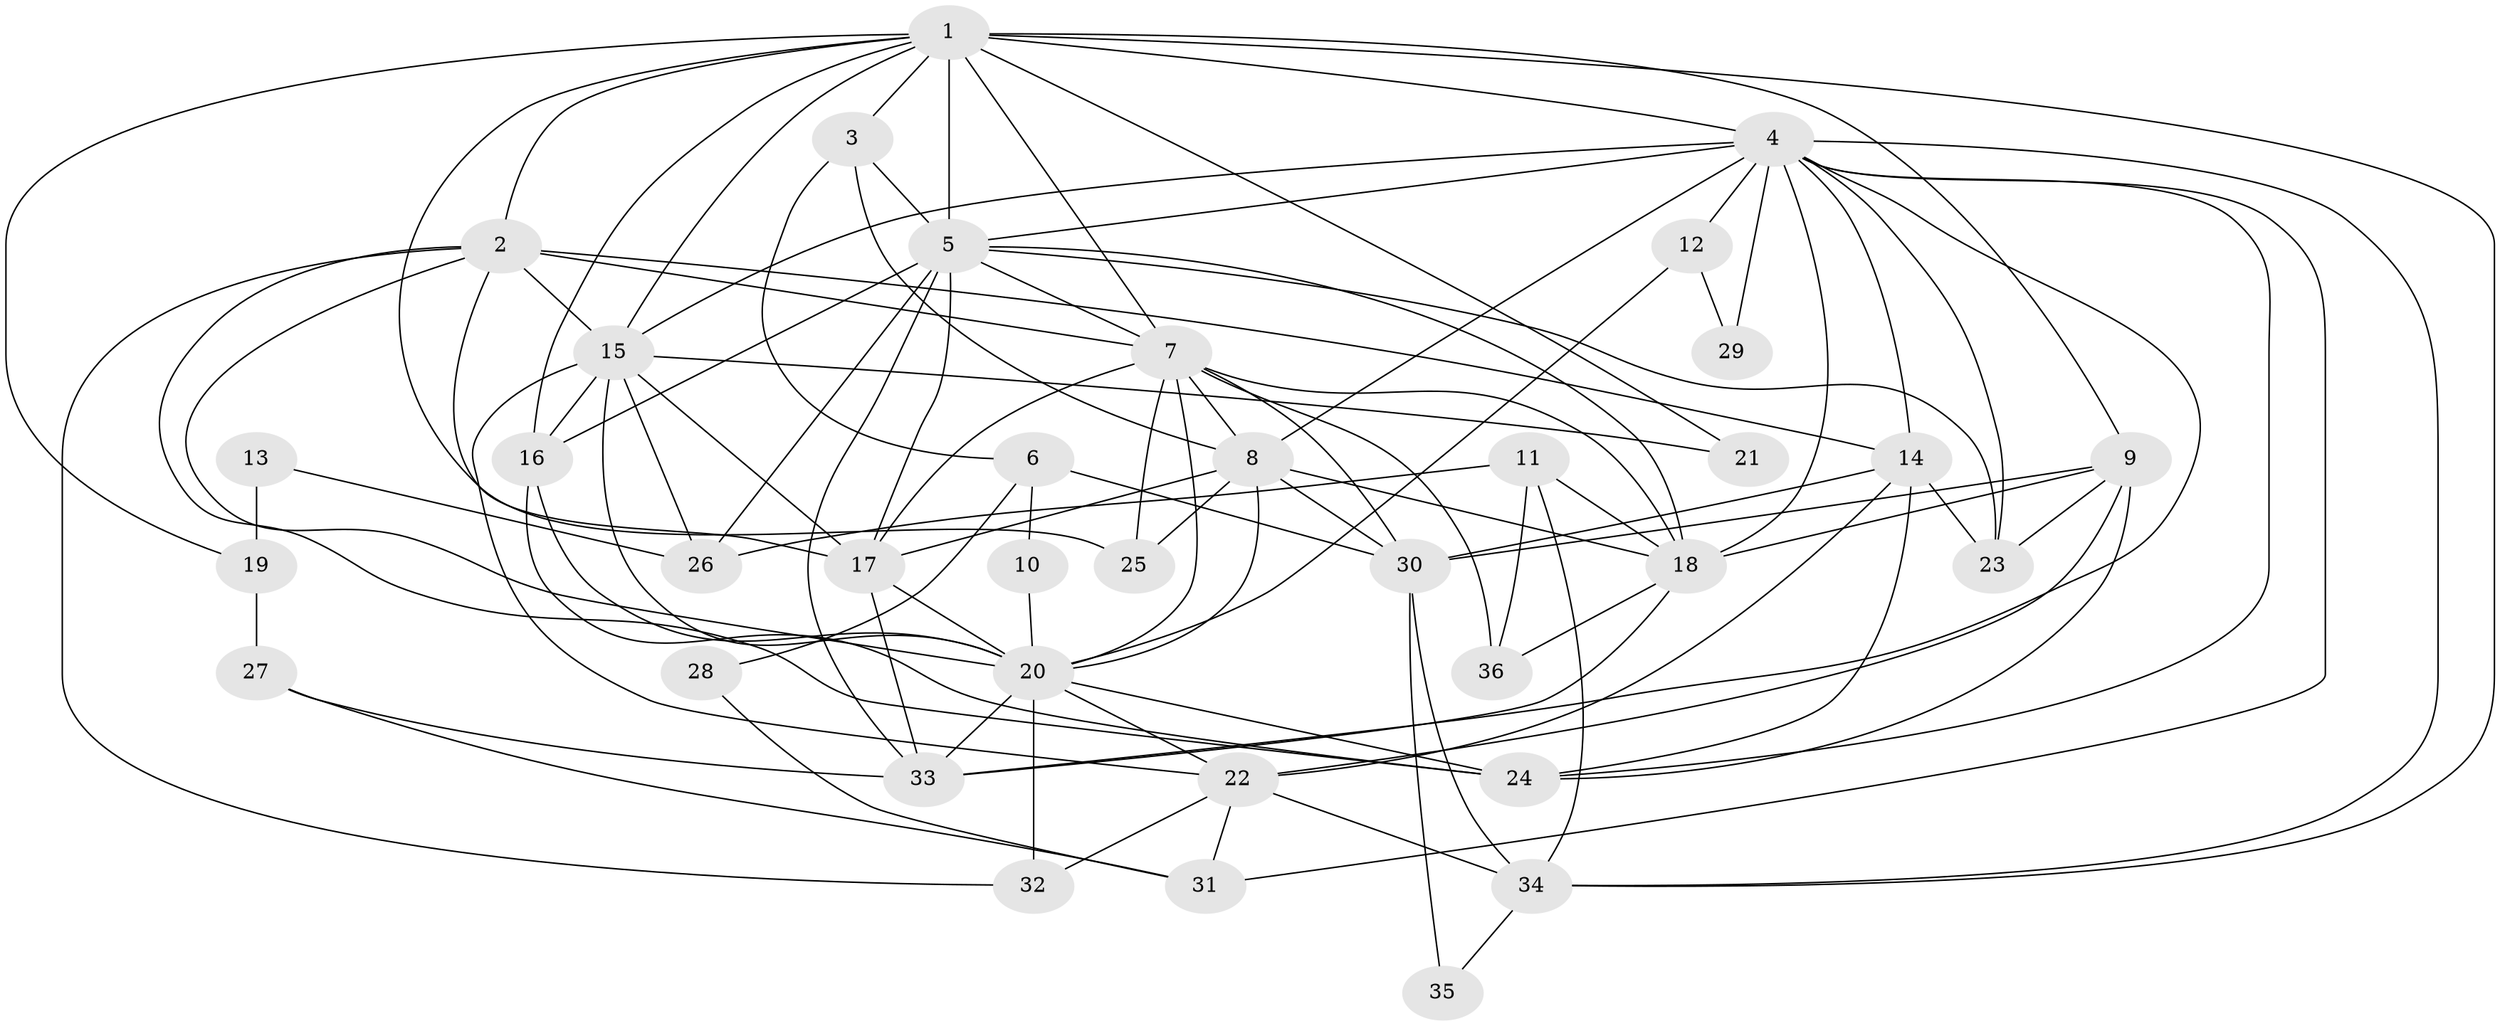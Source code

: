 // original degree distribution, {4: 0.2222222222222222, 3: 0.3, 5: 0.16666666666666666, 7: 0.044444444444444446, 2: 0.13333333333333333, 6: 0.13333333333333333}
// Generated by graph-tools (version 1.1) at 2025/51/03/04/25 22:51:04]
// undirected, 36 vertices, 100 edges
graph export_dot {
  node [color=gray90,style=filled];
  1;
  2;
  3;
  4;
  5;
  6;
  7;
  8;
  9;
  10;
  11;
  12;
  13;
  14;
  15;
  16;
  17;
  18;
  19;
  20;
  21;
  22;
  23;
  24;
  25;
  26;
  27;
  28;
  29;
  30;
  31;
  32;
  33;
  34;
  35;
  36;
  1 -- 2 [weight=1.0];
  1 -- 3 [weight=1.0];
  1 -- 4 [weight=2.0];
  1 -- 5 [weight=1.0];
  1 -- 7 [weight=1.0];
  1 -- 9 [weight=2.0];
  1 -- 15 [weight=2.0];
  1 -- 16 [weight=1.0];
  1 -- 19 [weight=1.0];
  1 -- 21 [weight=1.0];
  1 -- 25 [weight=1.0];
  1 -- 34 [weight=1.0];
  2 -- 7 [weight=1.0];
  2 -- 14 [weight=1.0];
  2 -- 15 [weight=2.0];
  2 -- 17 [weight=1.0];
  2 -- 20 [weight=1.0];
  2 -- 24 [weight=1.0];
  2 -- 32 [weight=1.0];
  3 -- 5 [weight=1.0];
  3 -- 6 [weight=1.0];
  3 -- 8 [weight=1.0];
  4 -- 5 [weight=1.0];
  4 -- 8 [weight=2.0];
  4 -- 12 [weight=1.0];
  4 -- 14 [weight=1.0];
  4 -- 15 [weight=1.0];
  4 -- 18 [weight=1.0];
  4 -- 23 [weight=1.0];
  4 -- 24 [weight=1.0];
  4 -- 29 [weight=1.0];
  4 -- 31 [weight=1.0];
  4 -- 33 [weight=1.0];
  4 -- 34 [weight=1.0];
  5 -- 7 [weight=1.0];
  5 -- 16 [weight=1.0];
  5 -- 17 [weight=1.0];
  5 -- 18 [weight=1.0];
  5 -- 23 [weight=1.0];
  5 -- 26 [weight=1.0];
  5 -- 33 [weight=2.0];
  6 -- 10 [weight=1.0];
  6 -- 28 [weight=1.0];
  6 -- 30 [weight=1.0];
  7 -- 8 [weight=1.0];
  7 -- 17 [weight=1.0];
  7 -- 18 [weight=2.0];
  7 -- 20 [weight=1.0];
  7 -- 25 [weight=1.0];
  7 -- 30 [weight=1.0];
  7 -- 36 [weight=1.0];
  8 -- 17 [weight=2.0];
  8 -- 18 [weight=1.0];
  8 -- 20 [weight=1.0];
  8 -- 25 [weight=1.0];
  8 -- 30 [weight=1.0];
  9 -- 18 [weight=1.0];
  9 -- 22 [weight=2.0];
  9 -- 23 [weight=1.0];
  9 -- 24 [weight=1.0];
  9 -- 30 [weight=2.0];
  10 -- 20 [weight=1.0];
  11 -- 18 [weight=1.0];
  11 -- 26 [weight=1.0];
  11 -- 34 [weight=1.0];
  11 -- 36 [weight=1.0];
  12 -- 20 [weight=1.0];
  12 -- 29 [weight=1.0];
  13 -- 19 [weight=1.0];
  13 -- 26 [weight=1.0];
  14 -- 22 [weight=2.0];
  14 -- 23 [weight=1.0];
  14 -- 24 [weight=1.0];
  14 -- 30 [weight=1.0];
  15 -- 16 [weight=2.0];
  15 -- 17 [weight=2.0];
  15 -- 20 [weight=1.0];
  15 -- 21 [weight=2.0];
  15 -- 22 [weight=1.0];
  15 -- 26 [weight=1.0];
  16 -- 20 [weight=1.0];
  16 -- 24 [weight=1.0];
  17 -- 20 [weight=2.0];
  17 -- 33 [weight=1.0];
  18 -- 33 [weight=2.0];
  18 -- 36 [weight=1.0];
  19 -- 27 [weight=1.0];
  20 -- 22 [weight=2.0];
  20 -- 24 [weight=1.0];
  20 -- 32 [weight=2.0];
  20 -- 33 [weight=1.0];
  22 -- 31 [weight=1.0];
  22 -- 32 [weight=1.0];
  22 -- 34 [weight=1.0];
  27 -- 31 [weight=1.0];
  27 -- 33 [weight=1.0];
  28 -- 31 [weight=1.0];
  30 -- 34 [weight=1.0];
  30 -- 35 [weight=1.0];
  34 -- 35 [weight=1.0];
}
